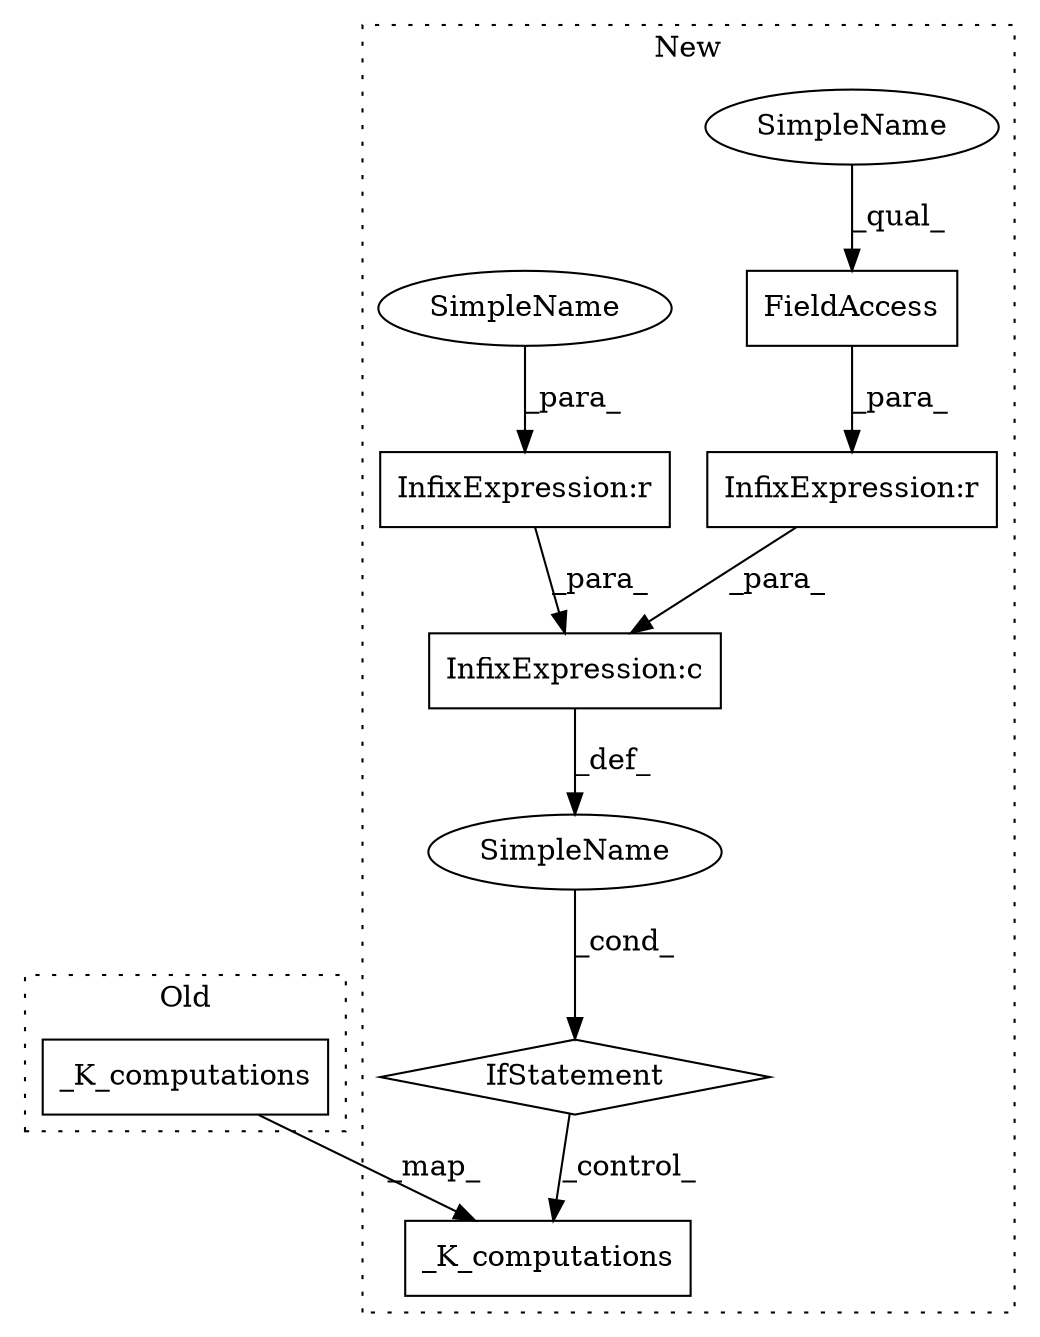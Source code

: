 digraph G {
subgraph cluster0 {
1 [label="_K_computations" a="32" s="1616,1636" l="16,1" shape="box"];
label = "Old";
style="dotted";
}
subgraph cluster1 {
2 [label="_K_computations" a="32" s="1846,1866" l="16,1" shape="box"];
3 [label="InfixExpression:r" a="27" s="1820" l="4" shape="box"];
4 [label="InfixExpression:r" a="27" s="1801" l="4" shape="box"];
5 [label="InfixExpression:c" a="27" s="1813" l="4" shape="box"];
6 [label="FieldAccess" a="22" s="1805" l="7" shape="box"];
7 [label="SimpleName" a="42" s="" l="" shape="ellipse"];
8 [label="IfStatement" a="25" s="1795,1829" l="4,2" shape="diamond"];
9 [label="SimpleName" a="42" s="1805" l="4" shape="ellipse"];
10 [label="SimpleName" a="42" s="1818" l="2" shape="ellipse"];
label = "New";
style="dotted";
}
1 -> 2 [label="_map_"];
3 -> 5 [label="_para_"];
4 -> 5 [label="_para_"];
5 -> 7 [label="_def_"];
6 -> 4 [label="_para_"];
7 -> 8 [label="_cond_"];
8 -> 2 [label="_control_"];
9 -> 6 [label="_qual_"];
10 -> 3 [label="_para_"];
}